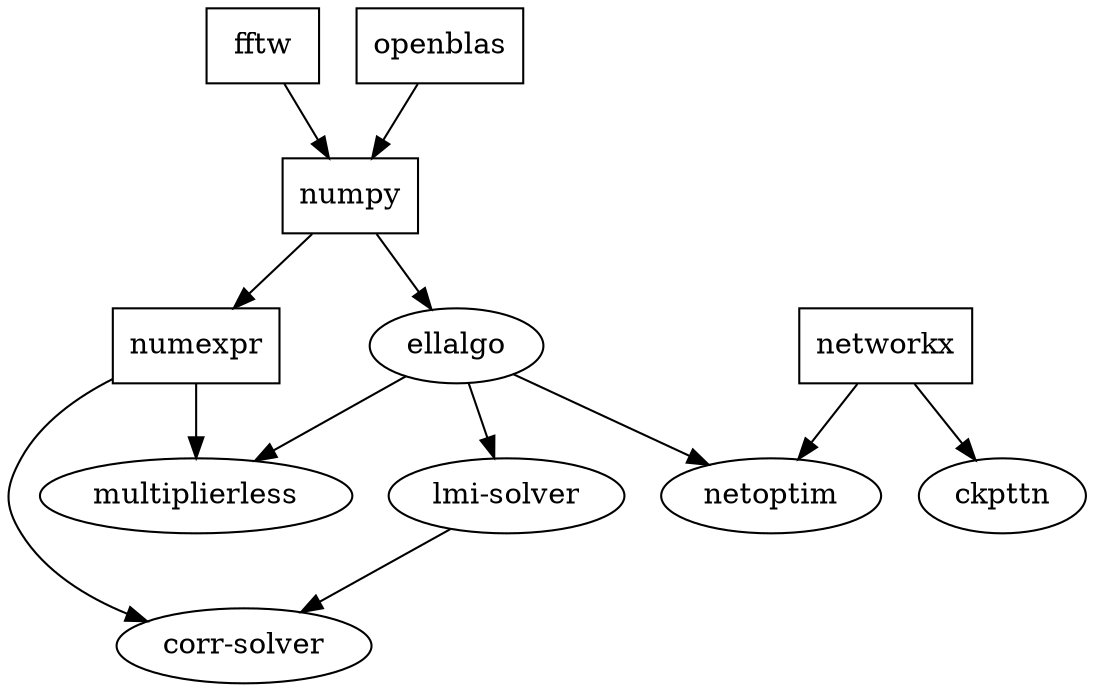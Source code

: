 digraph modules {
   fftw [shape=box];
   numpy [shape=box];
   numexpr [shape=box];
   "fftw" [shape=box];
   "openblas" [shape=box];
   "networkx" [shape=box];

   fftw -> numpy;
   openblas -> numpy;
   numpy -> ellalgo;
   numpy -> numexpr;
   ellalgo -> multiplierless;
   numexpr -> multiplierless;
   ellalgo -> "lmi-solver" -> "corr-solver";
   "numexpr" -> "corr-solver";
   ellalgo -> netoptim;
   networkx -> netoptim;
   networkx -> ckpttn;
}

